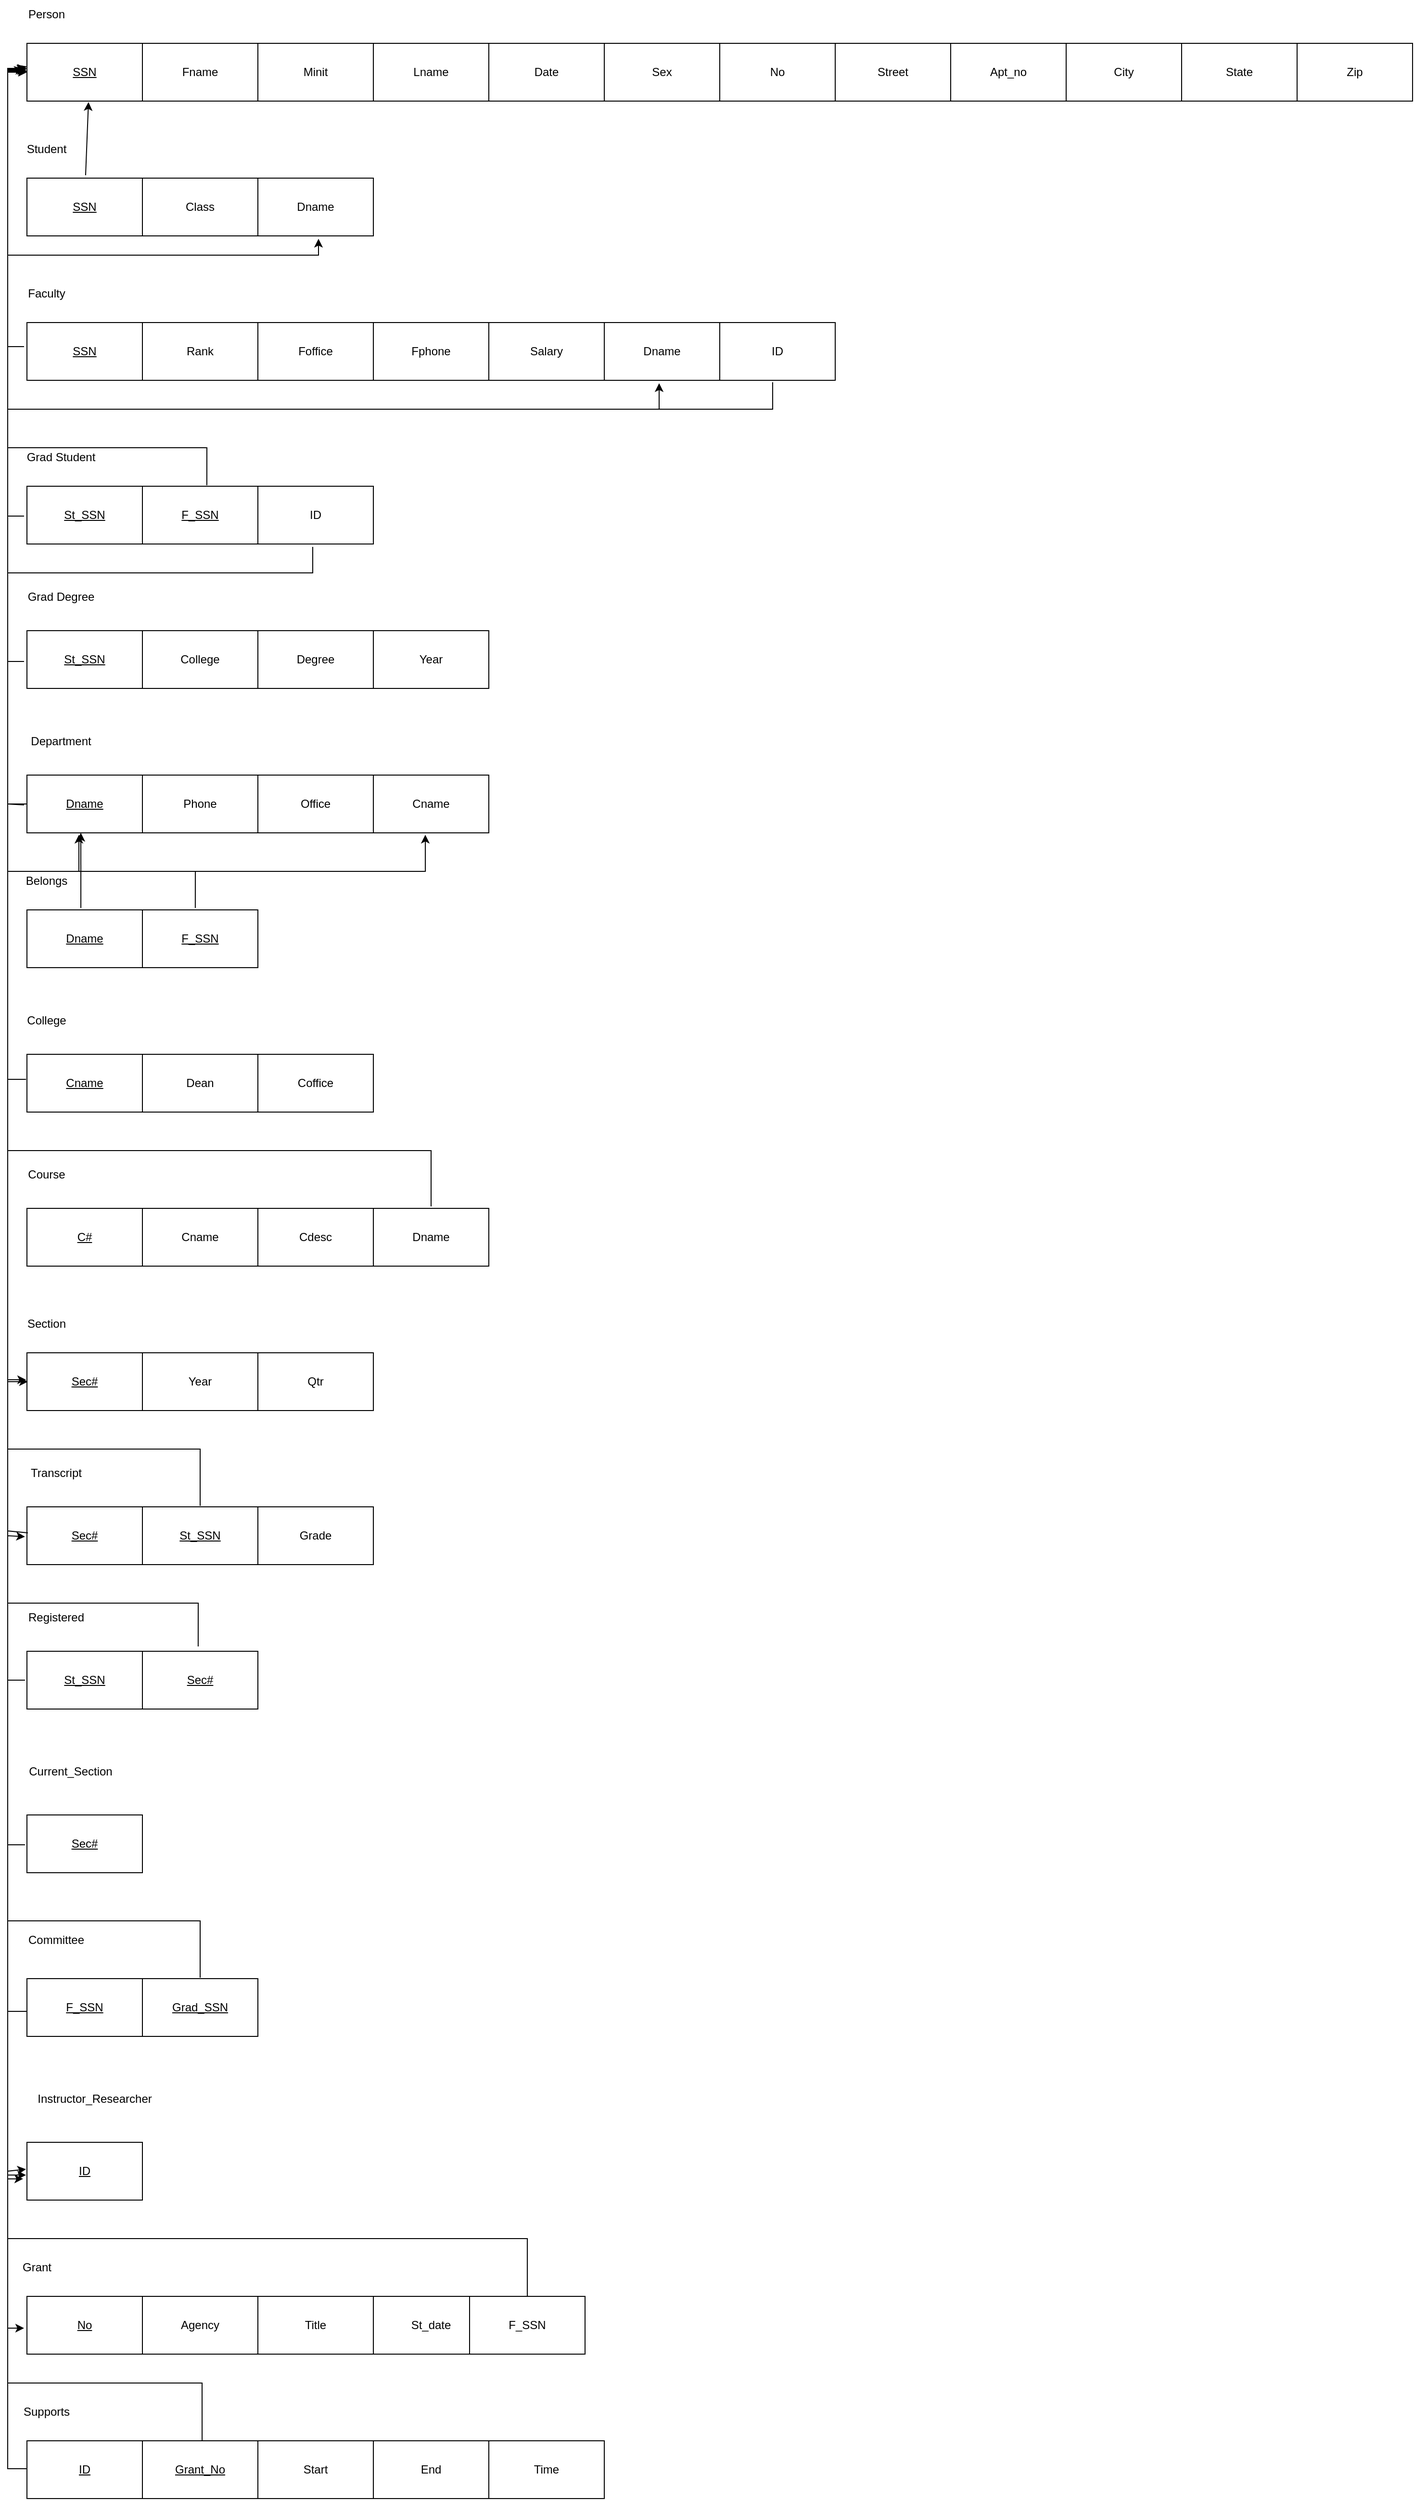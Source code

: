 <mxfile version="20.3.6" type="github">
  <diagram id="nVapPGjOqCnH3LIAaoGB" name="Page-1">
    <mxGraphModel dx="1666" dy="802" grid="1" gridSize="10" guides="0" tooltips="1" connect="0" arrows="0" fold="1" page="1" pageScale="1" pageWidth="1100" pageHeight="850" math="0" shadow="0">
      <root>
        <mxCell id="0" />
        <mxCell id="1" parent="0" />
        <mxCell id="nTYNe7gcib0FNrsiwkBO-1" value="Person" style="text;html=1;align=center;verticalAlign=middle;resizable=0;points=[];autosize=1;strokeColor=none;fillColor=none;" vertex="1" parent="1">
          <mxGeometry x="30" y="15" width="60" height="30" as="geometry" />
        </mxCell>
        <mxCell id="nTYNe7gcib0FNrsiwkBO-2" value="&lt;u&gt;SSN&lt;/u&gt;" style="rounded=0;whiteSpace=wrap;html=1;" vertex="1" parent="1">
          <mxGeometry x="40" y="60" width="120" height="60" as="geometry" />
        </mxCell>
        <mxCell id="nTYNe7gcib0FNrsiwkBO-3" value="Fname" style="rounded=0;whiteSpace=wrap;html=1;" vertex="1" parent="1">
          <mxGeometry x="160" y="60" width="120" height="60" as="geometry" />
        </mxCell>
        <mxCell id="nTYNe7gcib0FNrsiwkBO-4" value="Minit" style="whiteSpace=wrap;html=1;" vertex="1" parent="1">
          <mxGeometry x="280" y="60" width="120" height="60" as="geometry" />
        </mxCell>
        <mxCell id="nTYNe7gcib0FNrsiwkBO-5" value="Lname" style="whiteSpace=wrap;html=1;" vertex="1" parent="1">
          <mxGeometry x="400" y="60" width="120" height="60" as="geometry" />
        </mxCell>
        <mxCell id="nTYNe7gcib0FNrsiwkBO-6" value="Date" style="whiteSpace=wrap;html=1;" vertex="1" parent="1">
          <mxGeometry x="520" y="60" width="120" height="60" as="geometry" />
        </mxCell>
        <mxCell id="nTYNe7gcib0FNrsiwkBO-7" value="Sex" style="whiteSpace=wrap;html=1;" vertex="1" parent="1">
          <mxGeometry x="640" y="60" width="120" height="60" as="geometry" />
        </mxCell>
        <mxCell id="nTYNe7gcib0FNrsiwkBO-8" value="No" style="whiteSpace=wrap;html=1;" vertex="1" parent="1">
          <mxGeometry x="760" y="60" width="120" height="60" as="geometry" />
        </mxCell>
        <mxCell id="nTYNe7gcib0FNrsiwkBO-9" value="Street" style="whiteSpace=wrap;html=1;" vertex="1" parent="1">
          <mxGeometry x="880" y="60" width="120" height="60" as="geometry" />
        </mxCell>
        <mxCell id="nTYNe7gcib0FNrsiwkBO-11" value="Apt_no" style="whiteSpace=wrap;html=1;" vertex="1" parent="1">
          <mxGeometry x="1000" y="60" width="120" height="60" as="geometry" />
        </mxCell>
        <mxCell id="nTYNe7gcib0FNrsiwkBO-12" value="City" style="whiteSpace=wrap;html=1;" vertex="1" parent="1">
          <mxGeometry x="1120" y="60" width="120" height="60" as="geometry" />
        </mxCell>
        <mxCell id="nTYNe7gcib0FNrsiwkBO-13" value="State" style="whiteSpace=wrap;html=1;" vertex="1" parent="1">
          <mxGeometry x="1240" y="60" width="120" height="60" as="geometry" />
        </mxCell>
        <mxCell id="nTYNe7gcib0FNrsiwkBO-14" value="Zip" style="whiteSpace=wrap;html=1;" vertex="1" parent="1">
          <mxGeometry x="1360" y="60" width="120" height="60" as="geometry" />
        </mxCell>
        <mxCell id="nTYNe7gcib0FNrsiwkBO-15" value="Student" style="text;html=1;align=center;verticalAlign=middle;resizable=0;points=[];autosize=1;strokeColor=none;fillColor=none;" vertex="1" parent="1">
          <mxGeometry x="30" y="155" width="60" height="30" as="geometry" />
        </mxCell>
        <mxCell id="nTYNe7gcib0FNrsiwkBO-16" value="&lt;u&gt;SSN&lt;/u&gt;" style="rounded=0;whiteSpace=wrap;html=1;" vertex="1" parent="1">
          <mxGeometry x="40" y="200" width="120" height="60" as="geometry" />
        </mxCell>
        <mxCell id="nTYNe7gcib0FNrsiwkBO-17" value="Class" style="whiteSpace=wrap;html=1;" vertex="1" parent="1">
          <mxGeometry x="160" y="200" width="120" height="60" as="geometry" />
        </mxCell>
        <mxCell id="nTYNe7gcib0FNrsiwkBO-19" value="Faculty" style="text;html=1;align=center;verticalAlign=middle;resizable=0;points=[];autosize=1;strokeColor=none;fillColor=none;" vertex="1" parent="1">
          <mxGeometry x="30" y="305" width="60" height="30" as="geometry" />
        </mxCell>
        <mxCell id="nTYNe7gcib0FNrsiwkBO-20" value="&lt;u&gt;SSN&lt;/u&gt;" style="whiteSpace=wrap;html=1;" vertex="1" parent="1">
          <mxGeometry x="40" y="350" width="120" height="60" as="geometry" />
        </mxCell>
        <mxCell id="nTYNe7gcib0FNrsiwkBO-21" value="Rank" style="whiteSpace=wrap;html=1;" vertex="1" parent="1">
          <mxGeometry x="160" y="350" width="120" height="60" as="geometry" />
        </mxCell>
        <mxCell id="nTYNe7gcib0FNrsiwkBO-22" value="Foffice" style="whiteSpace=wrap;html=1;" vertex="1" parent="1">
          <mxGeometry x="280" y="350" width="120" height="60" as="geometry" />
        </mxCell>
        <mxCell id="nTYNe7gcib0FNrsiwkBO-23" value="Fphone" style="whiteSpace=wrap;html=1;" vertex="1" parent="1">
          <mxGeometry x="400" y="350" width="120" height="60" as="geometry" />
        </mxCell>
        <mxCell id="nTYNe7gcib0FNrsiwkBO-24" value="Salary" style="whiteSpace=wrap;html=1;" vertex="1" parent="1">
          <mxGeometry x="520" y="350" width="120" height="60" as="geometry" />
        </mxCell>
        <mxCell id="nTYNe7gcib0FNrsiwkBO-25" value="Grad Student" style="text;html=1;align=center;verticalAlign=middle;resizable=0;points=[];autosize=1;strokeColor=none;fillColor=none;" vertex="1" parent="1">
          <mxGeometry x="30" y="475" width="90" height="30" as="geometry" />
        </mxCell>
        <mxCell id="nTYNe7gcib0FNrsiwkBO-26" value="St_SSN" style="whiteSpace=wrap;html=1;fontStyle=4" vertex="1" parent="1">
          <mxGeometry x="40" y="520" width="120" height="60" as="geometry" />
        </mxCell>
        <mxCell id="nTYNe7gcib0FNrsiwkBO-27" value="&lt;u&gt;F_SSN&lt;/u&gt;" style="whiteSpace=wrap;html=1;" vertex="1" parent="1">
          <mxGeometry x="160" y="520" width="120" height="60" as="geometry" />
        </mxCell>
        <mxCell id="nTYNe7gcib0FNrsiwkBO-28" value="Grad Degree" style="text;html=1;align=center;verticalAlign=middle;resizable=0;points=[];autosize=1;strokeColor=none;fillColor=none;" vertex="1" parent="1">
          <mxGeometry x="30" y="620" width="90" height="30" as="geometry" />
        </mxCell>
        <mxCell id="nTYNe7gcib0FNrsiwkBO-29" value="&lt;u&gt;St_SSN&lt;/u&gt;" style="rounded=0;whiteSpace=wrap;html=1;" vertex="1" parent="1">
          <mxGeometry x="40" y="670" width="120" height="60" as="geometry" />
        </mxCell>
        <mxCell id="nTYNe7gcib0FNrsiwkBO-30" value="College" style="whiteSpace=wrap;html=1;" vertex="1" parent="1">
          <mxGeometry x="160" y="670" width="120" height="60" as="geometry" />
        </mxCell>
        <mxCell id="nTYNe7gcib0FNrsiwkBO-31" value="Degree" style="whiteSpace=wrap;html=1;" vertex="1" parent="1">
          <mxGeometry x="280" y="670" width="120" height="60" as="geometry" />
        </mxCell>
        <mxCell id="nTYNe7gcib0FNrsiwkBO-32" value="Year" style="whiteSpace=wrap;html=1;" vertex="1" parent="1">
          <mxGeometry x="400" y="670" width="120" height="60" as="geometry" />
        </mxCell>
        <mxCell id="nTYNe7gcib0FNrsiwkBO-33" value="Department" style="text;html=1;align=center;verticalAlign=middle;resizable=0;points=[];autosize=1;strokeColor=none;fillColor=none;" vertex="1" parent="1">
          <mxGeometry x="30" y="770" width="90" height="30" as="geometry" />
        </mxCell>
        <mxCell id="nTYNe7gcib0FNrsiwkBO-34" value="Dname" style="whiteSpace=wrap;html=1;fontStyle=4" vertex="1" parent="1">
          <mxGeometry x="40" y="820" width="120" height="60" as="geometry" />
        </mxCell>
        <mxCell id="nTYNe7gcib0FNrsiwkBO-35" value="Phone" style="whiteSpace=wrap;html=1;" vertex="1" parent="1">
          <mxGeometry x="160" y="820" width="120" height="60" as="geometry" />
        </mxCell>
        <mxCell id="nTYNe7gcib0FNrsiwkBO-36" value="Office" style="whiteSpace=wrap;html=1;" vertex="1" parent="1">
          <mxGeometry x="280" y="820" width="120" height="60" as="geometry" />
        </mxCell>
        <mxCell id="nTYNe7gcib0FNrsiwkBO-37" value="Belongs" style="text;html=1;align=center;verticalAlign=middle;resizable=0;points=[];autosize=1;strokeColor=none;fillColor=none;" vertex="1" parent="1">
          <mxGeometry x="25" y="915" width="70" height="30" as="geometry" />
        </mxCell>
        <mxCell id="nTYNe7gcib0FNrsiwkBO-38" value="Dname" style="whiteSpace=wrap;html=1;fontStyle=4" vertex="1" parent="1">
          <mxGeometry x="40" y="960" width="120" height="60" as="geometry" />
        </mxCell>
        <mxCell id="nTYNe7gcib0FNrsiwkBO-39" value="&lt;u&gt;F_SSN&lt;/u&gt;" style="whiteSpace=wrap;html=1;" vertex="1" parent="1">
          <mxGeometry x="160" y="960" width="120" height="60" as="geometry" />
        </mxCell>
        <mxCell id="nTYNe7gcib0FNrsiwkBO-40" value="College" style="text;html=1;align=center;verticalAlign=middle;resizable=0;points=[];autosize=1;strokeColor=none;fillColor=none;" vertex="1" parent="1">
          <mxGeometry x="30" y="1060" width="60" height="30" as="geometry" />
        </mxCell>
        <mxCell id="nTYNe7gcib0FNrsiwkBO-41" value="Cname" style="whiteSpace=wrap;html=1;fontStyle=4" vertex="1" parent="1">
          <mxGeometry x="40" y="1110" width="120" height="60" as="geometry" />
        </mxCell>
        <mxCell id="nTYNe7gcib0FNrsiwkBO-43" value="Coffice" style="whiteSpace=wrap;html=1;" vertex="1" parent="1">
          <mxGeometry x="280" y="1110" width="120" height="60" as="geometry" />
        </mxCell>
        <mxCell id="nTYNe7gcib0FNrsiwkBO-46" value="Course" style="text;html=1;align=center;verticalAlign=middle;resizable=0;points=[];autosize=1;strokeColor=none;fillColor=none;" vertex="1" parent="1">
          <mxGeometry x="30" y="1220" width="60" height="30" as="geometry" />
        </mxCell>
        <mxCell id="nTYNe7gcib0FNrsiwkBO-47" value="C#" style="whiteSpace=wrap;html=1;fontStyle=4" vertex="1" parent="1">
          <mxGeometry x="40" y="1270" width="120" height="60" as="geometry" />
        </mxCell>
        <mxCell id="nTYNe7gcib0FNrsiwkBO-48" value="Cname" style="whiteSpace=wrap;html=1;" vertex="1" parent="1">
          <mxGeometry x="160" y="1270" width="120" height="60" as="geometry" />
        </mxCell>
        <mxCell id="nTYNe7gcib0FNrsiwkBO-49" value="Cdesc" style="whiteSpace=wrap;html=1;" vertex="1" parent="1">
          <mxGeometry x="280" y="1270" width="120" height="60" as="geometry" />
        </mxCell>
        <mxCell id="nTYNe7gcib0FNrsiwkBO-51" value="Section" style="text;html=1;align=center;verticalAlign=middle;resizable=0;points=[];autosize=1;strokeColor=none;fillColor=none;" vertex="1" parent="1">
          <mxGeometry x="30" y="1375" width="60" height="30" as="geometry" />
        </mxCell>
        <mxCell id="nTYNe7gcib0FNrsiwkBO-52" value="Sec#" style="whiteSpace=wrap;html=1;fontStyle=4" vertex="1" parent="1">
          <mxGeometry x="40" y="1420" width="120" height="60" as="geometry" />
        </mxCell>
        <mxCell id="nTYNe7gcib0FNrsiwkBO-54" value="Year" style="whiteSpace=wrap;html=1;" vertex="1" parent="1">
          <mxGeometry x="160" y="1420" width="120" height="60" as="geometry" />
        </mxCell>
        <mxCell id="nTYNe7gcib0FNrsiwkBO-55" value="Qtr" style="whiteSpace=wrap;html=1;" vertex="1" parent="1">
          <mxGeometry x="280" y="1420" width="120" height="60" as="geometry" />
        </mxCell>
        <mxCell id="nTYNe7gcib0FNrsiwkBO-57" value="Transcript" style="text;html=1;align=center;verticalAlign=middle;resizable=0;points=[];autosize=1;strokeColor=none;fillColor=none;" vertex="1" parent="1">
          <mxGeometry x="30" y="1530" width="80" height="30" as="geometry" />
        </mxCell>
        <mxCell id="nTYNe7gcib0FNrsiwkBO-58" value="Sec#" style="whiteSpace=wrap;html=1;fontStyle=4" vertex="1" parent="1">
          <mxGeometry x="40" y="1580" width="120" height="60" as="geometry" />
        </mxCell>
        <mxCell id="nTYNe7gcib0FNrsiwkBO-59" value="Registered" style="text;html=1;align=center;verticalAlign=middle;resizable=0;points=[];autosize=1;strokeColor=none;fillColor=none;" vertex="1" parent="1">
          <mxGeometry x="30" y="1680" width="80" height="30" as="geometry" />
        </mxCell>
        <mxCell id="nTYNe7gcib0FNrsiwkBO-60" value="&lt;u&gt;St_SSN&lt;/u&gt;" style="whiteSpace=wrap;html=1;" vertex="1" parent="1">
          <mxGeometry x="40" y="1730" width="120" height="60" as="geometry" />
        </mxCell>
        <mxCell id="nTYNe7gcib0FNrsiwkBO-61" value="&lt;u&gt;St_SSN&lt;/u&gt;" style="whiteSpace=wrap;html=1;" vertex="1" parent="1">
          <mxGeometry x="160" y="1580" width="120" height="60" as="geometry" />
        </mxCell>
        <mxCell id="nTYNe7gcib0FNrsiwkBO-62" value="Grade" style="whiteSpace=wrap;html=1;" vertex="1" parent="1">
          <mxGeometry x="280" y="1580" width="120" height="60" as="geometry" />
        </mxCell>
        <mxCell id="nTYNe7gcib0FNrsiwkBO-63" value="Sec#" style="whiteSpace=wrap;html=1;fontStyle=4" vertex="1" parent="1">
          <mxGeometry x="160" y="1730" width="120" height="60" as="geometry" />
        </mxCell>
        <mxCell id="nTYNe7gcib0FNrsiwkBO-64" value="Current_Section" style="text;html=1;align=center;verticalAlign=middle;resizable=0;points=[];autosize=1;strokeColor=none;fillColor=none;" vertex="1" parent="1">
          <mxGeometry x="30" y="1840" width="110" height="30" as="geometry" />
        </mxCell>
        <mxCell id="nTYNe7gcib0FNrsiwkBO-65" value="Sec#" style="whiteSpace=wrap;html=1;fontStyle=4" vertex="1" parent="1">
          <mxGeometry x="40" y="1900" width="120" height="60" as="geometry" />
        </mxCell>
        <mxCell id="nTYNe7gcib0FNrsiwkBO-66" value="Committee" style="text;html=1;align=center;verticalAlign=middle;resizable=0;points=[];autosize=1;strokeColor=none;fillColor=none;" vertex="1" parent="1">
          <mxGeometry x="30" y="2015" width="80" height="30" as="geometry" />
        </mxCell>
        <mxCell id="nTYNe7gcib0FNrsiwkBO-67" value="F_SSN" style="whiteSpace=wrap;html=1;fontStyle=4" vertex="1" parent="1">
          <mxGeometry x="40" y="2070" width="120" height="60" as="geometry" />
        </mxCell>
        <mxCell id="nTYNe7gcib0FNrsiwkBO-68" value="Instructor_Researcher" style="text;html=1;align=center;verticalAlign=middle;resizable=0;points=[];autosize=1;strokeColor=none;fillColor=none;" vertex="1" parent="1">
          <mxGeometry x="40" y="2180" width="140" height="30" as="geometry" />
        </mxCell>
        <mxCell id="nTYNe7gcib0FNrsiwkBO-69" value="ID" style="whiteSpace=wrap;html=1;fontStyle=4" vertex="1" parent="1">
          <mxGeometry x="40" y="2240" width="120" height="60" as="geometry" />
        </mxCell>
        <mxCell id="nTYNe7gcib0FNrsiwkBO-70" value="Grant" style="text;html=1;align=center;verticalAlign=middle;resizable=0;points=[];autosize=1;strokeColor=none;fillColor=none;" vertex="1" parent="1">
          <mxGeometry x="25" y="2355" width="50" height="30" as="geometry" />
        </mxCell>
        <mxCell id="nTYNe7gcib0FNrsiwkBO-71" value="No" style="whiteSpace=wrap;html=1;fontStyle=4" vertex="1" parent="1">
          <mxGeometry x="40" y="2400" width="120" height="60" as="geometry" />
        </mxCell>
        <mxCell id="nTYNe7gcib0FNrsiwkBO-72" value="Agency" style="whiteSpace=wrap;html=1;" vertex="1" parent="1">
          <mxGeometry x="160" y="2400" width="120" height="60" as="geometry" />
        </mxCell>
        <mxCell id="nTYNe7gcib0FNrsiwkBO-73" value="Title" style="whiteSpace=wrap;html=1;" vertex="1" parent="1">
          <mxGeometry x="280" y="2400" width="120" height="60" as="geometry" />
        </mxCell>
        <mxCell id="nTYNe7gcib0FNrsiwkBO-74" value="St_date" style="whiteSpace=wrap;html=1;" vertex="1" parent="1">
          <mxGeometry x="400" y="2400" width="120" height="60" as="geometry" />
        </mxCell>
        <mxCell id="nTYNe7gcib0FNrsiwkBO-75" value="F_SSN" style="whiteSpace=wrap;html=1;" vertex="1" parent="1">
          <mxGeometry x="500" y="2400" width="120" height="60" as="geometry" />
        </mxCell>
        <mxCell id="nTYNe7gcib0FNrsiwkBO-76" value="Supports" style="text;html=1;align=center;verticalAlign=middle;resizable=0;points=[];autosize=1;strokeColor=none;fillColor=none;" vertex="1" parent="1">
          <mxGeometry x="25" y="2505" width="70" height="30" as="geometry" />
        </mxCell>
        <mxCell id="nTYNe7gcib0FNrsiwkBO-77" value="ID" style="whiteSpace=wrap;html=1;fontStyle=4" vertex="1" parent="1">
          <mxGeometry x="40" y="2550" width="120" height="60" as="geometry" />
        </mxCell>
        <mxCell id="nTYNe7gcib0FNrsiwkBO-78" value="&lt;u&gt;Grant_No&lt;/u&gt;" style="whiteSpace=wrap;html=1;" vertex="1" parent="1">
          <mxGeometry x="160" y="2550" width="120" height="60" as="geometry" />
        </mxCell>
        <mxCell id="nTYNe7gcib0FNrsiwkBO-79" value="Start" style="whiteSpace=wrap;html=1;" vertex="1" parent="1">
          <mxGeometry x="280" y="2550" width="120" height="60" as="geometry" />
        </mxCell>
        <mxCell id="nTYNe7gcib0FNrsiwkBO-80" value="End" style="whiteSpace=wrap;html=1;" vertex="1" parent="1">
          <mxGeometry x="400" y="2550" width="120" height="60" as="geometry" />
        </mxCell>
        <mxCell id="nTYNe7gcib0FNrsiwkBO-81" value="Time" style="whiteSpace=wrap;html=1;" vertex="1" parent="1">
          <mxGeometry x="520" y="2550" width="120" height="60" as="geometry" />
        </mxCell>
        <mxCell id="nTYNe7gcib0FNrsiwkBO-86" value="Dean" style="whiteSpace=wrap;html=1;" vertex="1" parent="1">
          <mxGeometry x="160" y="1110" width="120" height="60" as="geometry" />
        </mxCell>
        <mxCell id="nTYNe7gcib0FNrsiwkBO-88" value="Grad_SSN" style="whiteSpace=wrap;html=1;fontStyle=4" vertex="1" parent="1">
          <mxGeometry x="160" y="2070" width="120" height="60" as="geometry" />
        </mxCell>
        <mxCell id="nTYNe7gcib0FNrsiwkBO-89" value="Dname" style="whiteSpace=wrap;html=1;" vertex="1" parent="1">
          <mxGeometry x="400" y="1270" width="120" height="60" as="geometry" />
        </mxCell>
        <mxCell id="nTYNe7gcib0FNrsiwkBO-90" value="ID" style="whiteSpace=wrap;html=1;" vertex="1" parent="1">
          <mxGeometry x="280" y="520" width="120" height="60" as="geometry" />
        </mxCell>
        <mxCell id="nTYNe7gcib0FNrsiwkBO-91" value="ID" style="whiteSpace=wrap;html=1;" vertex="1" parent="1">
          <mxGeometry x="760" y="350" width="120" height="60" as="geometry" />
        </mxCell>
        <mxCell id="nTYNe7gcib0FNrsiwkBO-92" value="Dname" style="whiteSpace=wrap;html=1;" vertex="1" parent="1">
          <mxGeometry x="280" y="200" width="120" height="60" as="geometry" />
        </mxCell>
        <mxCell id="nTYNe7gcib0FNrsiwkBO-93" value="Dname" style="whiteSpace=wrap;html=1;" vertex="1" parent="1">
          <mxGeometry x="640" y="350" width="120" height="60" as="geometry" />
        </mxCell>
        <mxCell id="nTYNe7gcib0FNrsiwkBO-96" value="" style="endArrow=classic;html=1;rounded=0;exitX=0.508;exitY=-0.05;exitDx=0;exitDy=0;exitPerimeter=0;entryX=0.533;entryY=1.017;entryDx=0;entryDy=0;entryPerimeter=0;" edge="1" parent="1" source="nTYNe7gcib0FNrsiwkBO-16" target="nTYNe7gcib0FNrsiwkBO-2">
          <mxGeometry width="50" height="50" relative="1" as="geometry">
            <mxPoint x="90" y="190" as="sourcePoint" />
            <mxPoint x="140" y="140" as="targetPoint" />
          </mxGeometry>
        </mxCell>
        <mxCell id="nTYNe7gcib0FNrsiwkBO-97" value="" style="endArrow=classic;html=1;rounded=0;exitX=-0.025;exitY=0.417;exitDx=0;exitDy=0;exitPerimeter=0;entryX=-0.008;entryY=0.433;entryDx=0;entryDy=0;entryPerimeter=0;" edge="1" parent="1" source="nTYNe7gcib0FNrsiwkBO-20" target="nTYNe7gcib0FNrsiwkBO-2">
          <mxGeometry width="50" height="50" relative="1" as="geometry">
            <mxPoint x="100.0" y="345.98" as="sourcePoint" />
            <mxPoint x="103.0" y="270" as="targetPoint" />
            <Array as="points">
              <mxPoint x="20" y="375" />
              <mxPoint x="20" y="220" />
              <mxPoint x="20" y="86" />
            </Array>
          </mxGeometry>
        </mxCell>
        <mxCell id="nTYNe7gcib0FNrsiwkBO-98" value="" style="endArrow=classic;html=1;rounded=0;exitX=-0.025;exitY=0.517;exitDx=0;exitDy=0;exitPerimeter=0;entryX=0.475;entryY=1.05;entryDx=0;entryDy=0;entryPerimeter=0;" edge="1" parent="1" source="nTYNe7gcib0FNrsiwkBO-34" target="nTYNe7gcib0FNrsiwkBO-93">
          <mxGeometry width="50" height="50" relative="1" as="geometry">
            <mxPoint x="30" y="850" as="sourcePoint" />
            <mxPoint x="80" y="800" as="targetPoint" />
            <Array as="points">
              <mxPoint x="20" y="850" />
              <mxPoint x="20" y="440" />
              <mxPoint x="697" y="440" />
            </Array>
          </mxGeometry>
        </mxCell>
        <mxCell id="nTYNe7gcib0FNrsiwkBO-99" value="" style="endArrow=classic;html=1;rounded=0;exitX=-0.025;exitY=0.533;exitDx=0;exitDy=0;exitPerimeter=0;entryX=0;entryY=0.433;entryDx=0;entryDy=0;entryPerimeter=0;" edge="1" parent="1" source="nTYNe7gcib0FNrsiwkBO-29" target="nTYNe7gcib0FNrsiwkBO-2">
          <mxGeometry width="50" height="50" relative="1" as="geometry">
            <mxPoint x="620" y="630" as="sourcePoint" />
            <mxPoint x="670" y="580" as="targetPoint" />
            <Array as="points">
              <mxPoint x="20" y="702" />
              <mxPoint x="20" y="390" />
              <mxPoint x="20" y="90" />
            </Array>
          </mxGeometry>
        </mxCell>
        <mxCell id="nTYNe7gcib0FNrsiwkBO-100" value="" style="endArrow=classic;html=1;rounded=0;exitX=0;exitY=0.5;exitDx=0;exitDy=0;exitPerimeter=0;entryX=0.525;entryY=1.05;entryDx=0;entryDy=0;entryPerimeter=0;" edge="1" parent="1" source="nTYNe7gcib0FNrsiwkBO-34" target="nTYNe7gcib0FNrsiwkBO-92">
          <mxGeometry width="50" height="50" relative="1" as="geometry">
            <mxPoint x="47" y="861.02" as="sourcePoint" />
            <mxPoint x="707" y="423" as="targetPoint" />
            <Array as="points">
              <mxPoint x="20" y="850" />
              <mxPoint x="20" y="280" />
              <mxPoint x="343" y="280" />
            </Array>
          </mxGeometry>
        </mxCell>
        <mxCell id="nTYNe7gcib0FNrsiwkBO-101" value="" style="endArrow=classic;html=1;rounded=0;exitX=-0.025;exitY=0.517;exitDx=0;exitDy=0;exitPerimeter=0;entryX=-0.008;entryY=0.467;entryDx=0;entryDy=0;entryPerimeter=0;" edge="1" parent="1" source="nTYNe7gcib0FNrsiwkBO-26" target="nTYNe7gcib0FNrsiwkBO-2">
          <mxGeometry width="50" height="50" relative="1" as="geometry">
            <mxPoint x="720" y="580" as="sourcePoint" />
            <mxPoint x="770" y="530" as="targetPoint" />
            <Array as="points">
              <mxPoint x="20" y="551" />
              <mxPoint x="20" y="320" />
              <mxPoint x="20" y="88" />
            </Array>
          </mxGeometry>
        </mxCell>
        <mxCell id="nTYNe7gcib0FNrsiwkBO-102" value="" style="endArrow=classic;html=1;rounded=0;exitX=0.558;exitY=-0.017;exitDx=0;exitDy=0;exitPerimeter=0;entryX=0;entryY=0.483;entryDx=0;entryDy=0;entryPerimeter=0;" edge="1" parent="1" source="nTYNe7gcib0FNrsiwkBO-27" target="nTYNe7gcib0FNrsiwkBO-2">
          <mxGeometry width="50" height="50" relative="1" as="geometry">
            <mxPoint x="750" y="520" as="sourcePoint" />
            <mxPoint x="800" y="470" as="targetPoint" />
            <Array as="points">
              <mxPoint x="227" y="480" />
              <mxPoint x="20" y="480" />
              <mxPoint x="20" y="330" />
              <mxPoint x="20" y="89" />
            </Array>
          </mxGeometry>
        </mxCell>
        <mxCell id="nTYNe7gcib0FNrsiwkBO-103" value="Cname" style="whiteSpace=wrap;html=1;" vertex="1" parent="1">
          <mxGeometry x="400" y="820" width="120" height="60" as="geometry" />
        </mxCell>
        <mxCell id="nTYNe7gcib0FNrsiwkBO-106" value="" style="endArrow=classic;html=1;rounded=0;exitX=-0.008;exitY=0.433;exitDx=0;exitDy=0;exitPerimeter=0;entryX=0.45;entryY=1.033;entryDx=0;entryDy=0;entryPerimeter=0;" edge="1" parent="1" source="nTYNe7gcib0FNrsiwkBO-41" target="nTYNe7gcib0FNrsiwkBO-103">
          <mxGeometry width="50" height="50" relative="1" as="geometry">
            <mxPoint x="740" y="890" as="sourcePoint" />
            <mxPoint x="790" y="840" as="targetPoint" />
            <Array as="points">
              <mxPoint x="20" y="1136" />
              <mxPoint x="20" y="920" />
              <mxPoint x="454" y="920" />
            </Array>
          </mxGeometry>
        </mxCell>
        <mxCell id="nTYNe7gcib0FNrsiwkBO-107" value="" style="endArrow=classic;html=1;rounded=0;exitX=0.467;exitY=-0.033;exitDx=0;exitDy=0;exitPerimeter=0;" edge="1" parent="1" source="nTYNe7gcib0FNrsiwkBO-38">
          <mxGeometry width="50" height="50" relative="1" as="geometry">
            <mxPoint x="740" y="890" as="sourcePoint" />
            <mxPoint x="96" y="880" as="targetPoint" />
          </mxGeometry>
        </mxCell>
        <mxCell id="nTYNe7gcib0FNrsiwkBO-108" value="" style="endArrow=classic;html=1;rounded=0;exitX=0.5;exitY=-0.033;exitDx=0;exitDy=0;exitPerimeter=0;entryX=0.45;entryY=1.033;entryDx=0;entryDy=0;entryPerimeter=0;" edge="1" parent="1" source="nTYNe7gcib0FNrsiwkBO-89" target="nTYNe7gcib0FNrsiwkBO-34">
          <mxGeometry width="50" height="50" relative="1" as="geometry">
            <mxPoint x="740" y="1090" as="sourcePoint" />
            <mxPoint x="790" y="1040" as="targetPoint" />
            <Array as="points">
              <mxPoint x="460" y="1210" />
              <mxPoint x="20" y="1210" />
              <mxPoint x="20" y="1090" />
              <mxPoint x="20" y="920" />
              <mxPoint x="94" y="920" />
            </Array>
          </mxGeometry>
        </mxCell>
        <mxCell id="nTYNe7gcib0FNrsiwkBO-109" value="" style="endArrow=classic;html=1;rounded=0;exitX=0.458;exitY=-0.033;exitDx=0;exitDy=0;exitPerimeter=0;entryX=-0.008;entryY=0.45;entryDx=0;entryDy=0;entryPerimeter=0;" edge="1" parent="1" source="nTYNe7gcib0FNrsiwkBO-39" target="nTYNe7gcib0FNrsiwkBO-2">
          <mxGeometry width="50" height="50" relative="1" as="geometry">
            <mxPoint x="740" y="1090" as="sourcePoint" />
            <mxPoint x="790" y="1040" as="targetPoint" />
            <Array as="points">
              <mxPoint x="215" y="920" />
              <mxPoint x="20" y="920" />
              <mxPoint x="20" y="530" />
              <mxPoint x="20" y="87" />
            </Array>
          </mxGeometry>
        </mxCell>
        <mxCell id="nTYNe7gcib0FNrsiwkBO-113" value="" style="endArrow=classic;html=1;rounded=0;exitX=0.008;exitY=0.45;exitDx=0;exitDy=0;exitPerimeter=0;entryX=-0.008;entryY=0.467;entryDx=0;entryDy=0;entryPerimeter=0;" edge="1" parent="1" source="nTYNe7gcib0FNrsiwkBO-58" target="nTYNe7gcib0FNrsiwkBO-52">
          <mxGeometry width="50" height="50" relative="1" as="geometry">
            <mxPoint x="740" y="1450" as="sourcePoint" />
            <mxPoint x="790" y="1400" as="targetPoint" />
            <Array as="points">
              <mxPoint x="20" y="1605" />
              <mxPoint x="20" y="1530" />
              <mxPoint x="20" y="1448" />
            </Array>
          </mxGeometry>
        </mxCell>
        <mxCell id="nTYNe7gcib0FNrsiwkBO-114" value="" style="endArrow=classic;html=1;rounded=0;exitX=0.5;exitY=-0.017;exitDx=0;exitDy=0;exitPerimeter=0;entryX=-0.033;entryY=0.433;entryDx=0;entryDy=0;entryPerimeter=0;" edge="1" parent="1" source="nTYNe7gcib0FNrsiwkBO-61" target="nTYNe7gcib0FNrsiwkBO-2">
          <mxGeometry width="50" height="50" relative="1" as="geometry">
            <mxPoint x="740" y="1450" as="sourcePoint" />
            <mxPoint x="790" y="1400" as="targetPoint" />
            <Array as="points">
              <mxPoint x="220" y="1520" />
              <mxPoint x="20" y="1520" />
              <mxPoint x="20" y="830" />
              <mxPoint x="20" y="90" />
            </Array>
          </mxGeometry>
        </mxCell>
        <mxCell id="nTYNe7gcib0FNrsiwkBO-115" value="" style="endArrow=classic;html=1;rounded=0;exitX=0.483;exitY=-0.083;exitDx=0;exitDy=0;exitPerimeter=0;entryX=-0.017;entryY=0.517;entryDx=0;entryDy=0;entryPerimeter=0;" edge="1" parent="1" source="nTYNe7gcib0FNrsiwkBO-63" target="nTYNe7gcib0FNrsiwkBO-58">
          <mxGeometry width="50" height="50" relative="1" as="geometry">
            <mxPoint x="740" y="1610" as="sourcePoint" />
            <mxPoint x="790" y="1560" as="targetPoint" />
            <Array as="points">
              <mxPoint x="218" y="1680" />
              <mxPoint x="20" y="1680" />
              <mxPoint x="20" y="1610" />
            </Array>
          </mxGeometry>
        </mxCell>
        <mxCell id="nTYNe7gcib0FNrsiwkBO-116" value="" style="endArrow=classic;html=1;rounded=0;exitX=-0.017;exitY=0.5;exitDx=0;exitDy=0;exitPerimeter=0;entryX=-0.008;entryY=0.467;entryDx=0;entryDy=0;entryPerimeter=0;" edge="1" parent="1" source="nTYNe7gcib0FNrsiwkBO-60" target="nTYNe7gcib0FNrsiwkBO-2">
          <mxGeometry width="50" height="50" relative="1" as="geometry">
            <mxPoint x="740" y="1640" as="sourcePoint" />
            <mxPoint x="790" y="1590" as="targetPoint" />
            <Array as="points">
              <mxPoint x="20" y="1760" />
              <mxPoint x="20" y="930" />
              <mxPoint x="20" y="88" />
            </Array>
          </mxGeometry>
        </mxCell>
        <mxCell id="nTYNe7gcib0FNrsiwkBO-117" value="" style="endArrow=classic;html=1;rounded=0;exitX=-0.017;exitY=0.517;exitDx=0;exitDy=0;exitPerimeter=0;entryX=0.008;entryY=0.5;entryDx=0;entryDy=0;entryPerimeter=0;" edge="1" parent="1" source="nTYNe7gcib0FNrsiwkBO-65" target="nTYNe7gcib0FNrsiwkBO-52">
          <mxGeometry width="50" height="50" relative="1" as="geometry">
            <mxPoint x="740" y="1800" as="sourcePoint" />
            <mxPoint x="790" y="1750" as="targetPoint" />
            <Array as="points">
              <mxPoint x="20" y="1931" />
              <mxPoint x="20" y="1690" />
              <mxPoint x="20" y="1450" />
            </Array>
          </mxGeometry>
        </mxCell>
        <mxCell id="nTYNe7gcib0FNrsiwkBO-118" value="" style="endArrow=classic;html=1;rounded=0;exitX=0;exitY=0.567;exitDx=0;exitDy=0;exitPerimeter=0;entryX=-0.008;entryY=0.4;entryDx=0;entryDy=0;entryPerimeter=0;" edge="1" parent="1" source="nTYNe7gcib0FNrsiwkBO-67" target="nTYNe7gcib0FNrsiwkBO-2">
          <mxGeometry width="50" height="50" relative="1" as="geometry">
            <mxPoint x="740" y="2160" as="sourcePoint" />
            <mxPoint x="790" y="2110" as="targetPoint" />
            <Array as="points">
              <mxPoint x="20" y="2104" />
              <mxPoint x="20" y="1090" />
              <mxPoint x="20" y="90" />
            </Array>
          </mxGeometry>
        </mxCell>
        <mxCell id="nTYNe7gcib0FNrsiwkBO-119" value="" style="endArrow=classic;html=1;rounded=0;entryX=0;entryY=0.5;entryDx=0;entryDy=0;entryPerimeter=0;" edge="1" parent="1" target="nTYNe7gcib0FNrsiwkBO-2">
          <mxGeometry width="50" height="50" relative="1" as="geometry">
            <mxPoint x="560" y="2400" as="sourcePoint" />
            <mxPoint x="790" y="2270" as="targetPoint" />
            <Array as="points">
              <mxPoint x="560" y="2340" />
              <mxPoint x="20" y="2340" />
              <mxPoint x="20" y="1240" />
              <mxPoint x="20" y="90" />
            </Array>
          </mxGeometry>
        </mxCell>
        <mxCell id="nTYNe7gcib0FNrsiwkBO-120" value="" style="endArrow=classic;html=1;rounded=0;exitX=0.517;exitY=0;exitDx=0;exitDy=0;exitPerimeter=0;entryX=-0.025;entryY=0.55;entryDx=0;entryDy=0;entryPerimeter=0;" edge="1" parent="1" source="nTYNe7gcib0FNrsiwkBO-78" target="nTYNe7gcib0FNrsiwkBO-71">
          <mxGeometry width="50" height="50" relative="1" as="geometry">
            <mxPoint x="740" y="2470" as="sourcePoint" />
            <mxPoint x="790" y="2420" as="targetPoint" />
            <Array as="points">
              <mxPoint x="222" y="2490" />
              <mxPoint x="20" y="2490" />
              <mxPoint x="20" y="2433" />
            </Array>
          </mxGeometry>
        </mxCell>
        <mxCell id="nTYNe7gcib0FNrsiwkBO-121" value="" style="endArrow=classic;html=1;rounded=0;exitX=0;exitY=0.483;exitDx=0;exitDy=0;exitPerimeter=0;entryX=-0.008;entryY=0.467;entryDx=0;entryDy=0;entryPerimeter=0;" edge="1" parent="1" source="nTYNe7gcib0FNrsiwkBO-77" target="nTYNe7gcib0FNrsiwkBO-69">
          <mxGeometry width="50" height="50" relative="1" as="geometry">
            <mxPoint x="740" y="2510" as="sourcePoint" />
            <mxPoint x="790" y="2460" as="targetPoint" />
            <Array as="points">
              <mxPoint x="20" y="2579" />
              <mxPoint x="20" y="2420" />
              <mxPoint x="20" y="2270" />
            </Array>
          </mxGeometry>
        </mxCell>
        <mxCell id="nTYNe7gcib0FNrsiwkBO-122" value="" style="endArrow=classic;html=1;rounded=0;exitX=0.458;exitY=1.033;exitDx=0;exitDy=0;exitPerimeter=0;entryX=-0.008;entryY=0.567;entryDx=0;entryDy=0;entryPerimeter=0;" edge="1" parent="1" source="nTYNe7gcib0FNrsiwkBO-91" target="nTYNe7gcib0FNrsiwkBO-69">
          <mxGeometry width="50" height="50" relative="1" as="geometry">
            <mxPoint x="740" y="720" as="sourcePoint" />
            <mxPoint x="790" y="670" as="targetPoint" />
            <Array as="points">
              <mxPoint x="815" y="440" />
              <mxPoint x="20" y="440" />
              <mxPoint x="20" y="1360" />
              <mxPoint x="20" y="2274" />
            </Array>
          </mxGeometry>
        </mxCell>
        <mxCell id="nTYNe7gcib0FNrsiwkBO-123" value="" style="endArrow=classic;html=1;rounded=0;exitX=0.475;exitY=1.05;exitDx=0;exitDy=0;exitPerimeter=0;entryX=-0.033;entryY=0.633;entryDx=0;entryDy=0;entryPerimeter=0;" edge="1" parent="1" source="nTYNe7gcib0FNrsiwkBO-90" target="nTYNe7gcib0FNrsiwkBO-69">
          <mxGeometry width="50" height="50" relative="1" as="geometry">
            <mxPoint x="740" y="730" as="sourcePoint" />
            <mxPoint x="790" y="680" as="targetPoint" />
            <Array as="points">
              <mxPoint x="337" y="610" />
              <mxPoint x="20" y="610" />
              <mxPoint x="20" y="1430" />
              <mxPoint x="20" y="2278" />
            </Array>
          </mxGeometry>
        </mxCell>
        <mxCell id="nTYNe7gcib0FNrsiwkBO-124" value="" style="endArrow=classic;html=1;rounded=0;exitX=0.5;exitY=-0.017;exitDx=0;exitDy=0;exitPerimeter=0;entryX=0;entryY=0.4;entryDx=0;entryDy=0;entryPerimeter=0;" edge="1" parent="1" source="nTYNe7gcib0FNrsiwkBO-88" target="nTYNe7gcib0FNrsiwkBO-2">
          <mxGeometry width="50" height="50" relative="1" as="geometry">
            <mxPoint x="740" y="2050" as="sourcePoint" />
            <mxPoint x="790" y="2000" as="targetPoint" />
            <Array as="points">
              <mxPoint x="220" y="2010" />
              <mxPoint x="20" y="2010" />
              <mxPoint x="20" y="1080" />
              <mxPoint x="20" y="90" />
            </Array>
          </mxGeometry>
        </mxCell>
      </root>
    </mxGraphModel>
  </diagram>
</mxfile>
